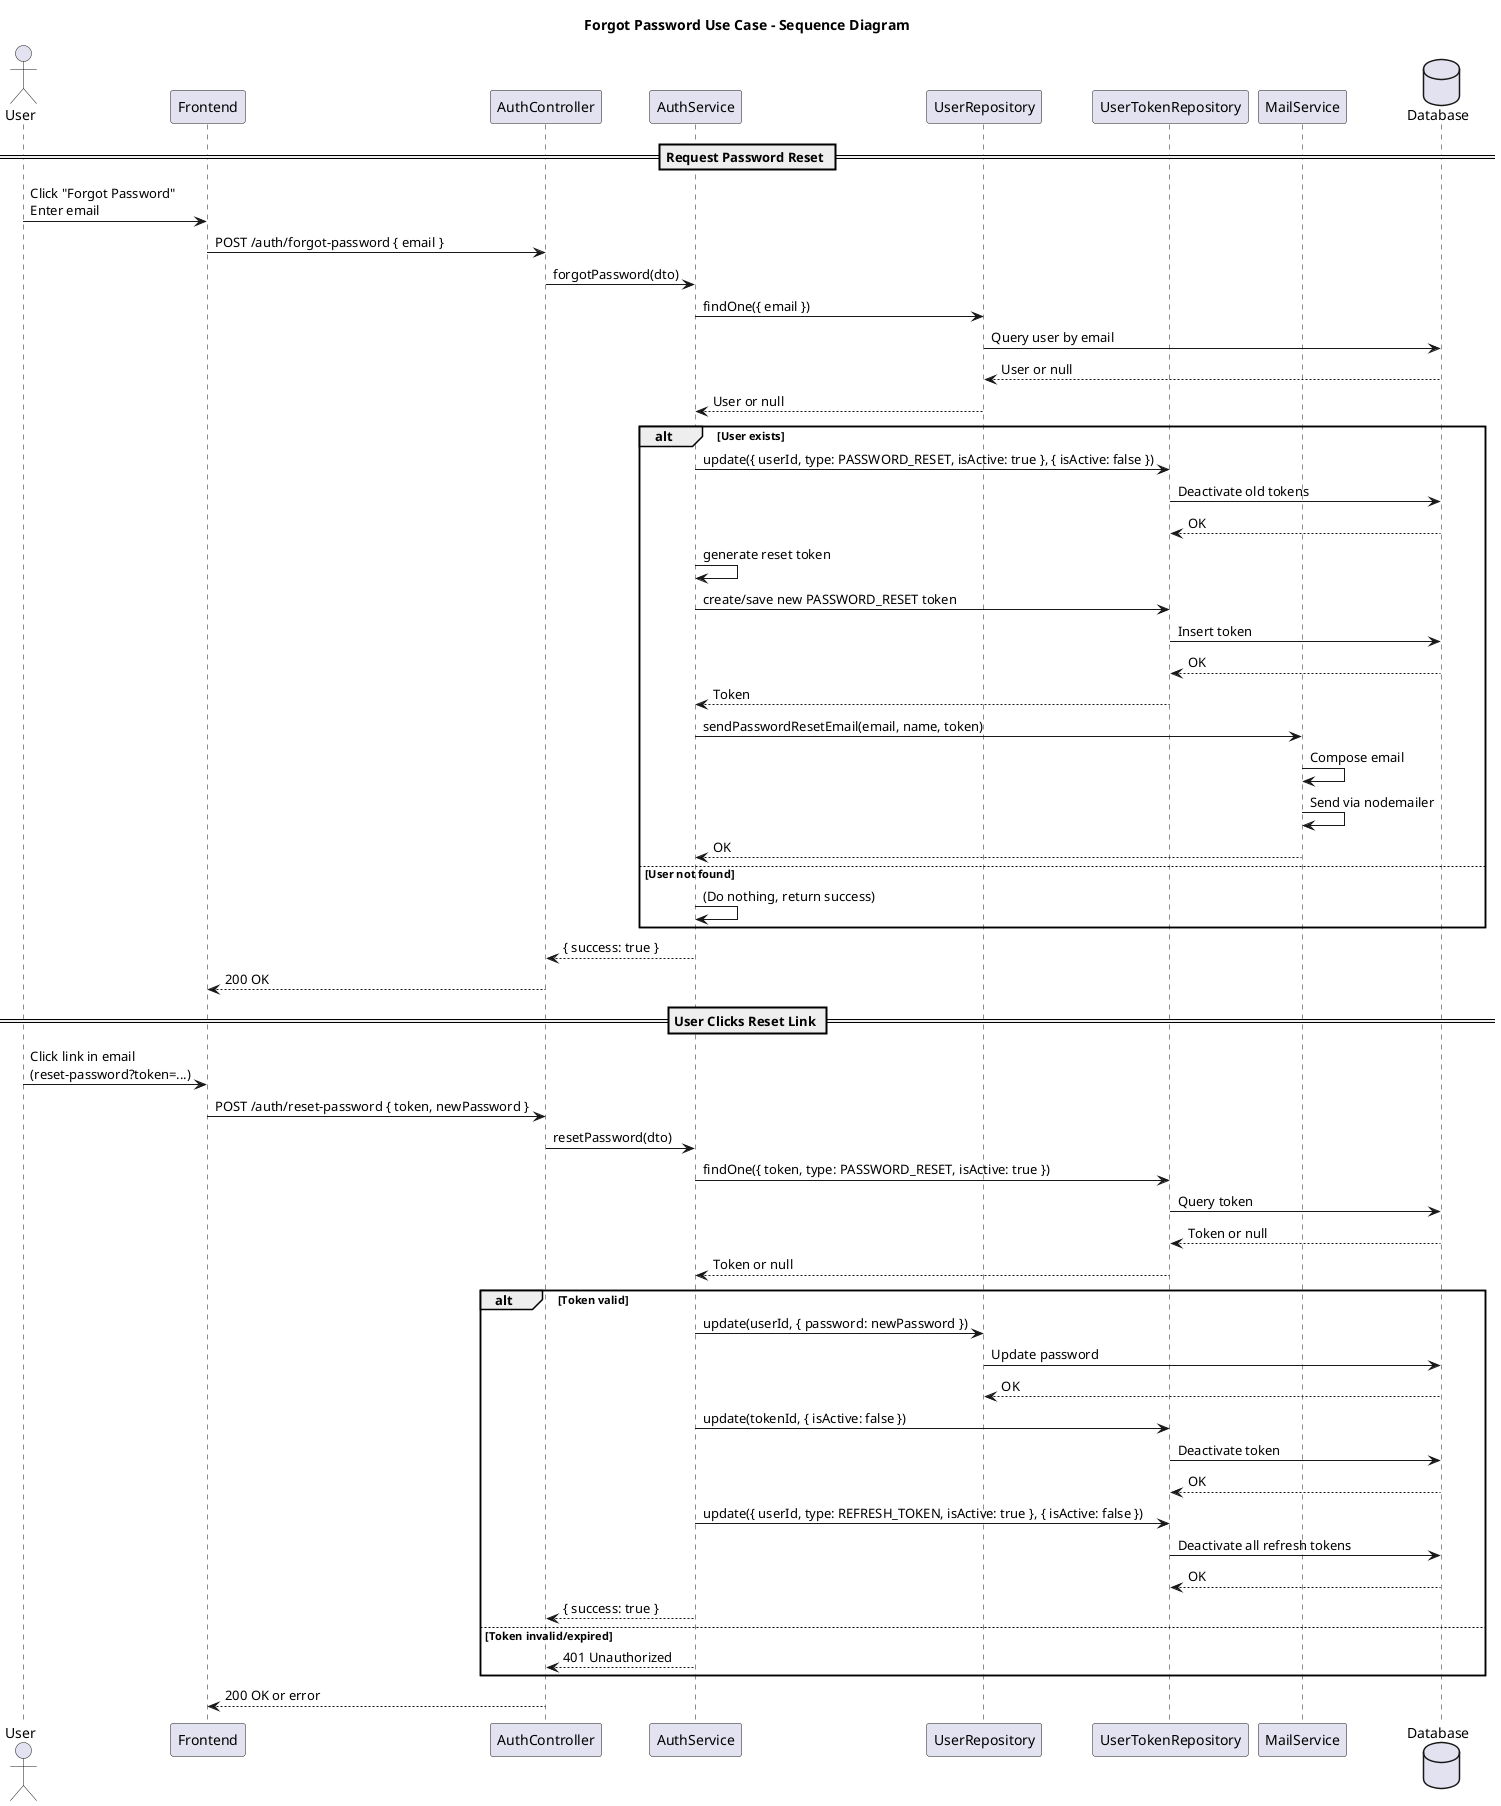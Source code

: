 @startuml
title Forgot Password Use Case - Sequence Diagram

actor User
participant "Frontend" as FE
participant "AuthController" as Controller
participant "AuthService" as Service
participant "UserRepository" as UserRepo
participant "UserTokenRepository" as TokenRepo
participant "MailService" as Mail
database "Database" as DB

== Request Password Reset ==
User -> FE : Click "Forgot Password"\nEnter email
FE -> Controller : POST /auth/forgot-password { email }
Controller -> Service : forgotPassword(dto)
Service -> UserRepo : findOne({ email })
UserRepo -> DB : Query user by email
DB --> UserRepo : User or null
UserRepo --> Service : User or null

alt User exists
    Service -> TokenRepo : update({ userId, type: PASSWORD_RESET, isActive: true }, { isActive: false })
    TokenRepo -> DB : Deactivate old tokens
    DB --> TokenRepo : OK
    Service -> Service : generate reset token
    Service -> TokenRepo : create/save new PASSWORD_RESET token
    TokenRepo -> DB : Insert token
    DB --> TokenRepo : OK
    TokenRepo --> Service : Token
    Service -> Mail : sendPasswordResetEmail(email, name, token)
    Mail -> Mail : Compose email
    Mail -> Mail : Send via nodemailer
    Mail --> Service : OK
else User not found
    Service -> Service : (Do nothing, return success)
end
Service --> Controller : { success: true }
Controller --> FE : 200 OK

== User Clicks Reset Link ==
User -> FE : Click link in email\n(reset-password?token=...)
FE -> Controller : POST /auth/reset-password { token, newPassword }
Controller -> Service : resetPassword(dto)
Service -> TokenRepo : findOne({ token, type: PASSWORD_RESET, isActive: true })
TokenRepo -> DB : Query token
DB --> TokenRepo : Token or null
TokenRepo --> Service : Token or null

alt Token valid
    Service -> UserRepo : update(userId, { password: newPassword })
    UserRepo -> DB : Update password
    DB --> UserRepo : OK
    Service -> TokenRepo : update(tokenId, { isActive: false })
    TokenRepo -> DB : Deactivate token
    DB --> TokenRepo : OK
    Service -> TokenRepo : update({ userId, type: REFRESH_TOKEN, isActive: true }, { isActive: false })
    TokenRepo -> DB : Deactivate all refresh tokens
    DB --> TokenRepo : OK
    Service --> Controller : { success: true }
else Token invalid/expired
    Service --> Controller : 401 Unauthorized
end
Controller --> FE : 200 OK or error

@enduml
